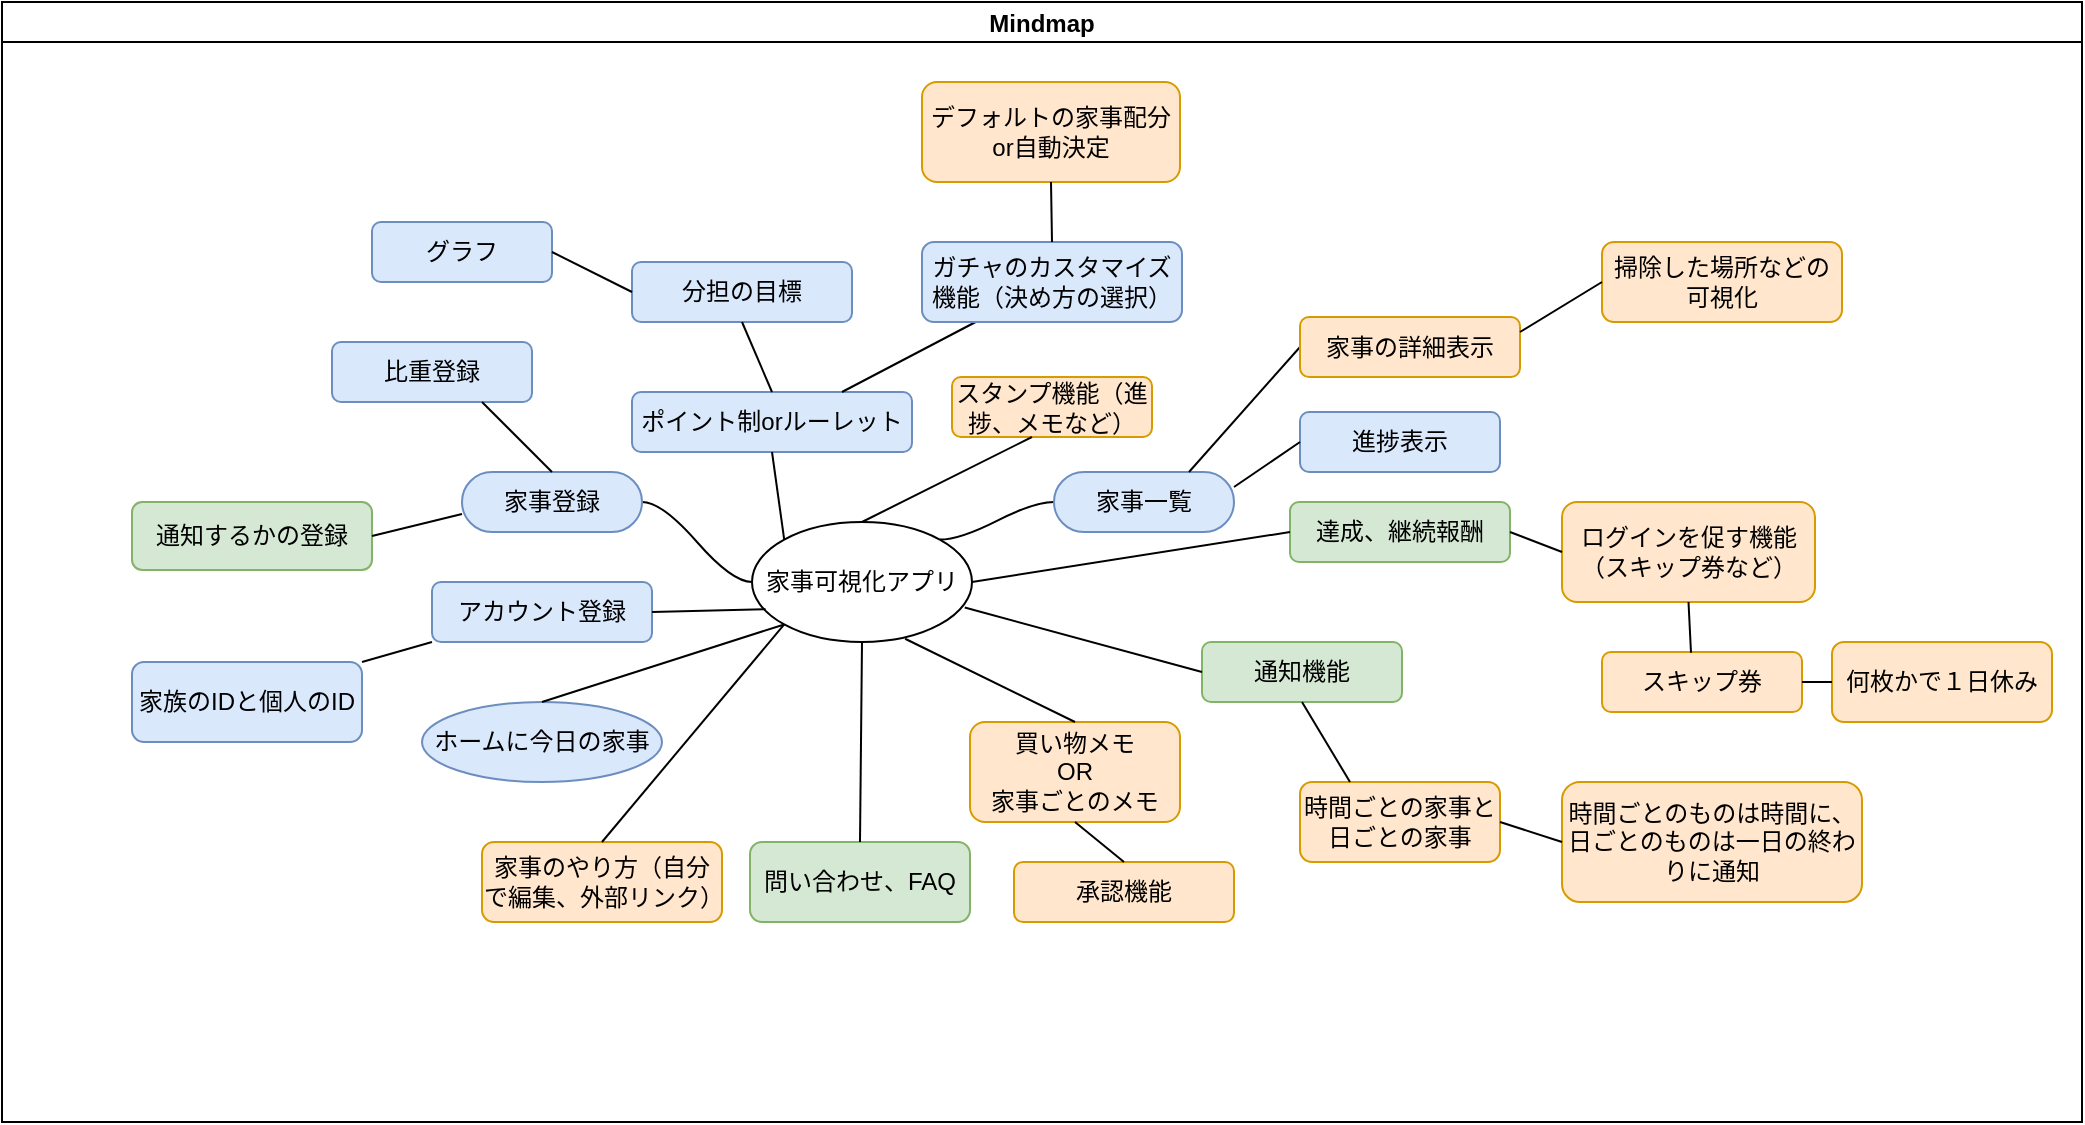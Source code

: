 <mxfile>
    <diagram id="L1PVXA0rxAgZORsh_Nrg" name="ページ1">
        <mxGraphModel dx="986" dy="659" grid="1" gridSize="10" guides="1" tooltips="1" connect="1" arrows="1" fold="1" page="1" pageScale="1" pageWidth="1169" pageHeight="827" math="0" shadow="0">
            <root>
                <mxCell id="0"/>
                <mxCell id="1" parent="0"/>
                <mxCell id="2" value="Mindmap" style="swimlane;startSize=20;horizontal=1;containerType=tree;" parent="1" vertex="1">
                    <mxGeometry x="40" y="40" width="1040" height="560" as="geometry">
                        <mxRectangle x="40" y="40" width="90" height="30" as="alternateBounds"/>
                    </mxGeometry>
                </mxCell>
                <mxCell id="3" value="" style="edgeStyle=entityRelationEdgeStyle;startArrow=none;endArrow=none;segment=10;curved=1;sourcePerimeterSpacing=0;targetPerimeterSpacing=0;exitX=1;exitY=0;exitDx=0;exitDy=0;" parent="2" source="7" target="8" edge="1">
                    <mxGeometry relative="1" as="geometry"/>
                </mxCell>
                <mxCell id="5" value="" style="edgeStyle=entityRelationEdgeStyle;startArrow=none;endArrow=none;segment=10;curved=1;sourcePerimeterSpacing=0;targetPerimeterSpacing=0;" parent="2" source="7" target="10" edge="1">
                    <mxGeometry relative="1" as="geometry"/>
                </mxCell>
                <mxCell id="7" value="家事可視化アプリ" style="ellipse;whiteSpace=wrap;html=1;align=center;treeFolding=1;treeMoving=1;newEdgeStyle={&quot;edgeStyle&quot;:&quot;entityRelationEdgeStyle&quot;,&quot;startArrow&quot;:&quot;none&quot;,&quot;endArrow&quot;:&quot;none&quot;,&quot;segment&quot;:10,&quot;curved&quot;:1,&quot;sourcePerimeterSpacing&quot;:0,&quot;targetPerimeterSpacing&quot;:0};" parent="2" vertex="1">
                    <mxGeometry x="375" y="260" width="110" height="60" as="geometry"/>
                </mxCell>
                <mxCell id="8" value="家事一覧" style="whiteSpace=wrap;html=1;rounded=1;arcSize=50;align=center;verticalAlign=middle;strokeWidth=1;autosize=1;spacing=4;treeFolding=1;treeMoving=1;newEdgeStyle={&quot;edgeStyle&quot;:&quot;entityRelationEdgeStyle&quot;,&quot;startArrow&quot;:&quot;none&quot;,&quot;endArrow&quot;:&quot;none&quot;,&quot;segment&quot;:10,&quot;curved&quot;:1,&quot;sourcePerimeterSpacing&quot;:0,&quot;targetPerimeterSpacing&quot;:0};fillColor=#dae8fc;strokeColor=#6c8ebf;" parent="2" vertex="1">
                    <mxGeometry x="526" y="235" width="90" height="30" as="geometry"/>
                </mxCell>
                <mxCell id="10" value="家事登録" style="whiteSpace=wrap;html=1;rounded=1;arcSize=50;align=center;verticalAlign=middle;strokeWidth=1;autosize=1;spacing=4;treeFolding=1;treeMoving=1;newEdgeStyle={&quot;edgeStyle&quot;:&quot;entityRelationEdgeStyle&quot;,&quot;startArrow&quot;:&quot;none&quot;,&quot;endArrow&quot;:&quot;none&quot;,&quot;segment&quot;:10,&quot;curved&quot;:1,&quot;sourcePerimeterSpacing&quot;:0,&quot;targetPerimeterSpacing&quot;:0};fillColor=#dae8fc;strokeColor=#6c8ebf;" parent="2" vertex="1">
                    <mxGeometry x="230" y="235" width="90" height="30" as="geometry"/>
                </mxCell>
                <mxCell id="15" value="ホームに今日の家事" style="ellipse;whiteSpace=wrap;html=1;fillColor=#dae8fc;strokeColor=#6c8ebf;" parent="2" vertex="1">
                    <mxGeometry x="210" y="350" width="120" height="40" as="geometry"/>
                </mxCell>
                <mxCell id="16" value="" style="endArrow=none;html=1;entryX=0;entryY=1;entryDx=0;entryDy=0;exitX=0.5;exitY=0;exitDx=0;exitDy=0;" parent="2" source="15" target="7" edge="1">
                    <mxGeometry width="50" height="50" relative="1" as="geometry">
                        <mxPoint x="395" y="380" as="sourcePoint"/>
                        <mxPoint x="445" y="330" as="targetPoint"/>
                    </mxGeometry>
                </mxCell>
                <mxCell id="17" value="進捗表示" style="rounded=1;whiteSpace=wrap;html=1;fillColor=#dae8fc;strokeColor=#6c8ebf;" parent="2" vertex="1">
                    <mxGeometry x="649" y="205" width="100" height="30" as="geometry"/>
                </mxCell>
                <mxCell id="18" value="" style="endArrow=none;html=1;entryX=0;entryY=0.5;entryDx=0;entryDy=0;exitX=0.75;exitY=0;exitDx=0;exitDy=0;" parent="2" target="59" edge="1" source="8">
                    <mxGeometry width="50" height="50" relative="1" as="geometry">
                        <mxPoint x="615" y="240" as="sourcePoint"/>
                        <mxPoint x="635" y="217.5" as="targetPoint"/>
                        <Array as="points"/>
                    </mxGeometry>
                </mxCell>
                <mxCell id="19" value="ポイント制orルーレット" style="rounded=1;whiteSpace=wrap;html=1;fillColor=#dae8fc;strokeColor=#6c8ebf;" parent="2" vertex="1">
                    <mxGeometry x="315" y="195" width="140" height="30" as="geometry"/>
                </mxCell>
                <mxCell id="20" value="分担の目標" style="rounded=1;whiteSpace=wrap;html=1;fillColor=#dae8fc;strokeColor=#6c8ebf;" parent="2" vertex="1">
                    <mxGeometry x="315" y="130" width="110" height="30" as="geometry"/>
                </mxCell>
                <mxCell id="21" value="" style="endArrow=none;html=1;exitX=0.5;exitY=0;exitDx=0;exitDy=0;entryX=0.5;entryY=1;entryDx=0;entryDy=0;" parent="2" source="19" target="20" edge="1">
                    <mxGeometry width="50" height="50" relative="1" as="geometry">
                        <mxPoint x="375" y="210" as="sourcePoint"/>
                        <mxPoint x="425" y="160" as="targetPoint"/>
                    </mxGeometry>
                </mxCell>
                <mxCell id="22" value="" style="endArrow=none;html=1;exitX=0;exitY=0;exitDx=0;exitDy=0;entryX=0.5;entryY=1;entryDx=0;entryDy=0;" parent="2" source="7" target="19" edge="1">
                    <mxGeometry width="50" height="50" relative="1" as="geometry">
                        <mxPoint x="375" y="275" as="sourcePoint"/>
                        <mxPoint x="425" y="225" as="targetPoint"/>
                    </mxGeometry>
                </mxCell>
                <mxCell id="23" value="通知機能" style="rounded=1;whiteSpace=wrap;html=1;fillColor=#d5e8d4;strokeColor=#82b366;" parent="2" vertex="1">
                    <mxGeometry x="600" y="320" width="100" height="30" as="geometry"/>
                </mxCell>
                <mxCell id="24" value="時間ごとの家事と日ごとの家事" style="rounded=1;whiteSpace=wrap;html=1;fillColor=#ffe6cc;strokeColor=#d79b00;" parent="2" vertex="1">
                    <mxGeometry x="649" y="390" width="100" height="40" as="geometry"/>
                </mxCell>
                <mxCell id="25" value="時間ごとのものは時間に、日ごとのものは一日の終わりに通知" style="rounded=1;whiteSpace=wrap;html=1;fillColor=#ffe6cc;strokeColor=#d79b00;" parent="2" vertex="1">
                    <mxGeometry x="780" y="390" width="150" height="60" as="geometry"/>
                </mxCell>
                <mxCell id="26" value="通知するかの登録" style="rounded=1;whiteSpace=wrap;html=1;fillColor=#d5e8d4;strokeColor=#82b366;" parent="2" vertex="1">
                    <mxGeometry x="65" y="250" width="120" height="34" as="geometry"/>
                </mxCell>
                <mxCell id="27" value="" style="endArrow=none;html=1;exitX=1;exitY=0.5;exitDx=0;exitDy=0;" parent="2" source="26" edge="1">
                    <mxGeometry width="50" height="50" relative="1" as="geometry">
                        <mxPoint x="180" y="306" as="sourcePoint"/>
                        <mxPoint x="230" y="256" as="targetPoint"/>
                    </mxGeometry>
                </mxCell>
                <mxCell id="28" value="アカウント登録" style="rounded=1;whiteSpace=wrap;html=1;fillColor=#dae8fc;strokeColor=#6c8ebf;" parent="2" vertex="1">
                    <mxGeometry x="215" y="290" width="110" height="30" as="geometry"/>
                </mxCell>
                <mxCell id="29" value="家族のIDと個人のID" style="rounded=1;whiteSpace=wrap;html=1;fillColor=#dae8fc;strokeColor=#6c8ebf;" parent="2" vertex="1">
                    <mxGeometry x="65" y="330" width="115" height="40" as="geometry"/>
                </mxCell>
                <mxCell id="32" value="" style="endArrow=none;html=1;exitX=1;exitY=0;exitDx=0;exitDy=0;entryX=0;entryY=1;entryDx=0;entryDy=0;" parent="2" source="29" edge="1" target="28">
                    <mxGeometry width="50" height="50" relative="1" as="geometry">
                        <mxPoint x="136" y="380" as="sourcePoint"/>
                        <mxPoint x="186" y="330" as="targetPoint"/>
                    </mxGeometry>
                </mxCell>
                <mxCell id="33" value="" style="endArrow=none;html=1;exitX=0.25;exitY=0;exitDx=0;exitDy=0;entryX=0.5;entryY=1;entryDx=0;entryDy=0;" parent="2" source="24" edge="1" target="23">
                    <mxGeometry width="50" height="50" relative="1" as="geometry">
                        <mxPoint x="605" y="370" as="sourcePoint"/>
                        <mxPoint x="655" y="320" as="targetPoint"/>
                    </mxGeometry>
                </mxCell>
                <mxCell id="34" value="" style="endArrow=none;html=1;exitX=0;exitY=0.5;exitDx=0;exitDy=0;entryX=1;entryY=0.5;entryDx=0;entryDy=0;" parent="2" source="25" edge="1" target="24">
                    <mxGeometry width="50" height="50" relative="1" as="geometry">
                        <mxPoint x="675" y="430" as="sourcePoint"/>
                        <mxPoint x="725" y="380" as="targetPoint"/>
                    </mxGeometry>
                </mxCell>
                <mxCell id="35" value="比重登録" style="rounded=1;whiteSpace=wrap;html=1;fillColor=#dae8fc;strokeColor=#6c8ebf;" parent="2" vertex="1">
                    <mxGeometry x="165" y="170" width="100" height="30" as="geometry"/>
                </mxCell>
                <mxCell id="36" value="" style="endArrow=none;html=1;exitX=0.5;exitY=0;exitDx=0;exitDy=0;" parent="2" source="10" edge="1">
                    <mxGeometry width="50" height="50" relative="1" as="geometry">
                        <mxPoint x="190" y="250" as="sourcePoint"/>
                        <mxPoint x="240" y="200" as="targetPoint"/>
                    </mxGeometry>
                </mxCell>
                <mxCell id="37" value="買い物メモ&lt;div&gt;OR&lt;/div&gt;&lt;div&gt;&lt;span style=&quot;background-color: transparent;&quot;&gt;家事ごとのメモ&lt;/span&gt;&lt;/div&gt;" style="rounded=1;whiteSpace=wrap;html=1;fillColor=#ffe6cc;strokeColor=#d79b00;" parent="2" vertex="1">
                    <mxGeometry x="484" y="360" width="105" height="50" as="geometry"/>
                </mxCell>
                <mxCell id="38" value="" style="endArrow=none;html=1;exitX=0.75;exitY=0;exitDx=0;exitDy=0;" parent="2" source="19" target="39" edge="1">
                    <mxGeometry width="50" height="50" relative="1" as="geometry">
                        <mxPoint x="415" y="470" as="sourcePoint"/>
                        <mxPoint x="465" y="420" as="targetPoint"/>
                    </mxGeometry>
                </mxCell>
                <mxCell id="39" value="ガチャのカスタマイズ機能（決め方の選択）" style="rounded=1;whiteSpace=wrap;html=1;fillColor=#dae8fc;strokeColor=#6c8ebf;" parent="2" vertex="1">
                    <mxGeometry x="460" y="120" width="130" height="40" as="geometry"/>
                </mxCell>
                <mxCell id="40" value="家事のやり方（自分で編集、外部リンク）" style="rounded=1;whiteSpace=wrap;html=1;fillColor=#ffe6cc;strokeColor=#d79b00;" parent="2" vertex="1">
                    <mxGeometry x="240" y="420" width="120" height="40" as="geometry"/>
                </mxCell>
                <mxCell id="41" value="" style="endArrow=none;html=1;exitX=0.5;exitY=0;exitDx=0;exitDy=0;entryX=0.696;entryY=0.973;entryDx=0;entryDy=0;entryPerimeter=0;" parent="2" source="37" edge="1" target="7">
                    <mxGeometry width="50" height="50" relative="1" as="geometry">
                        <mxPoint x="425" y="360" as="sourcePoint"/>
                        <mxPoint x="475" y="310" as="targetPoint"/>
                    </mxGeometry>
                </mxCell>
                <mxCell id="42" value="デフォルトの家事配分or自動決定" style="rounded=1;whiteSpace=wrap;html=1;fillColor=#ffe6cc;strokeColor=#d79b00;" parent="2" vertex="1">
                    <mxGeometry x="460" y="40" width="129" height="50" as="geometry"/>
                </mxCell>
                <mxCell id="43" value="" style="endArrow=none;html=1;exitX=0.5;exitY=0;exitDx=0;exitDy=0;entryX=0.5;entryY=1;entryDx=0;entryDy=0;" parent="2" source="39" edge="1" target="42">
                    <mxGeometry width="50" height="50" relative="1" as="geometry">
                        <mxPoint x="575" y="170" as="sourcePoint"/>
                        <mxPoint x="625" y="120" as="targetPoint"/>
                    </mxGeometry>
                </mxCell>
                <mxCell id="44" value="" style="endArrow=none;html=1;exitX=0.5;exitY=0;exitDx=0;exitDy=0;entryX=0;entryY=1;entryDx=0;entryDy=0;" parent="2" source="40" edge="1" target="7">
                    <mxGeometry width="50" height="50" relative="1" as="geometry">
                        <mxPoint x="385" y="370" as="sourcePoint"/>
                        <mxPoint x="435" y="320" as="targetPoint"/>
                    </mxGeometry>
                </mxCell>
                <mxCell id="45" value="承認機能" style="rounded=1;whiteSpace=wrap;html=1;fillColor=#ffe6cc;strokeColor=#d79b00;" parent="2" vertex="1">
                    <mxGeometry x="506" y="430" width="110" height="30" as="geometry"/>
                </mxCell>
                <mxCell id="46" value="スタンプ機能（進捗、メモなど）" style="rounded=1;whiteSpace=wrap;html=1;fillColor=#ffe6cc;strokeColor=#d79b00;" parent="2" vertex="1">
                    <mxGeometry x="475" y="187.5" width="100" height="30" as="geometry"/>
                </mxCell>
                <mxCell id="47" value="" style="endArrow=none;html=1;exitX=0.5;exitY=0;exitDx=0;exitDy=0;entryX=0.5;entryY=1;entryDx=0;entryDy=0;" parent="2" source="45" edge="1" target="37">
                    <mxGeometry width="50" height="50" relative="1" as="geometry">
                        <mxPoint x="515" y="440" as="sourcePoint"/>
                        <mxPoint x="540" y="400" as="targetPoint"/>
                    </mxGeometry>
                </mxCell>
                <mxCell id="48" value="" style="endArrow=none;html=1;exitX=0.5;exitY=0;exitDx=0;exitDy=0;" parent="2" edge="1" source="7">
                    <mxGeometry width="50" height="50" relative="1" as="geometry">
                        <mxPoint x="465" y="267.5" as="sourcePoint"/>
                        <mxPoint x="515" y="217.5" as="targetPoint"/>
                    </mxGeometry>
                </mxCell>
                <mxCell id="49" value="問い合わせ、FAQ" style="rounded=1;whiteSpace=wrap;html=1;fillColor=#d5e8d4;strokeColor=#82b366;" parent="2" vertex="1">
                    <mxGeometry x="374" y="420" width="110" height="40" as="geometry"/>
                </mxCell>
                <mxCell id="50" value="" style="endArrow=none;html=1;exitX=0.5;exitY=0;exitDx=0;exitDy=0;entryX=0.5;entryY=1;entryDx=0;entryDy=0;" parent="2" source="49" edge="1" target="7">
                    <mxGeometry width="50" height="50" relative="1" as="geometry">
                        <mxPoint x="415" y="370" as="sourcePoint"/>
                        <mxPoint x="445" y="318" as="targetPoint"/>
                    </mxGeometry>
                </mxCell>
                <mxCell id="51" value="ログインを促す機能&lt;div&gt;（スキップ券など）&lt;/div&gt;" style="rounded=1;whiteSpace=wrap;html=1;fillColor=#ffe6cc;strokeColor=#d79b00;" parent="2" vertex="1">
                    <mxGeometry x="780" y="250" width="126.5" height="50" as="geometry"/>
                </mxCell>
                <mxCell id="52" value="スキップ券" style="rounded=1;whiteSpace=wrap;html=1;fillColor=#ffe6cc;strokeColor=#d79b00;" parent="2" vertex="1">
                    <mxGeometry x="800" y="325" width="100" height="30" as="geometry"/>
                </mxCell>
                <mxCell id="53" value="何枚かで１日休み" style="rounded=1;whiteSpace=wrap;html=1;fillColor=#ffe6cc;strokeColor=#d79b00;" parent="2" vertex="1">
                    <mxGeometry x="915" y="320" width="110" height="40" as="geometry"/>
                </mxCell>
                <mxCell id="54" value="達成、継続報酬" style="rounded=1;whiteSpace=wrap;html=1;fillColor=#d5e8d4;strokeColor=#82b366;" parent="2" vertex="1">
                    <mxGeometry x="644" y="250" width="110" height="30" as="geometry"/>
                </mxCell>
                <mxCell id="55" value="" style="endArrow=none;html=1;exitX=1;exitY=0.5;exitDx=0;exitDy=0;entryX=0;entryY=0.5;entryDx=0;entryDy=0;" parent="2" edge="1" target="54" source="7">
                    <mxGeometry width="50" height="50" relative="1" as="geometry">
                        <mxPoint x="485" y="290" as="sourcePoint"/>
                        <mxPoint x="625" y="265" as="targetPoint"/>
                    </mxGeometry>
                </mxCell>
                <mxCell id="57" value="掃除した場所などの可視化" style="rounded=1;whiteSpace=wrap;html=1;fillColor=#ffe6cc;strokeColor=#d79b00;" parent="2" vertex="1">
                    <mxGeometry x="800" y="120" width="120" height="40" as="geometry"/>
                </mxCell>
                <mxCell id="58" value="" style="endArrow=none;html=1;exitX=0.5;exitY=1;exitDx=0;exitDy=0;entryX=0.445;entryY=0.013;entryDx=0;entryDy=0;entryPerimeter=0;" parent="2" source="51" edge="1" target="52">
                    <mxGeometry width="50" height="50" relative="1" as="geometry">
                        <mxPoint x="737.5" y="400" as="sourcePoint"/>
                        <mxPoint x="845" y="370" as="targetPoint"/>
                        <Array as="points"/>
                    </mxGeometry>
                </mxCell>
                <mxCell id="59" value="家事の詳細表示" style="rounded=1;whiteSpace=wrap;html=1;fillColor=#ffe6cc;strokeColor=#d79b00;" parent="2" vertex="1">
                    <mxGeometry x="649" y="157.5" width="110" height="30" as="geometry"/>
                </mxCell>
                <mxCell id="60" value="" style="endArrow=none;html=1;exitX=1;exitY=0.25;exitDx=0;exitDy=0;entryX=0;entryY=0.5;entryDx=0;entryDy=0;" parent="2" source="8" edge="1" target="17">
                    <mxGeometry width="50" height="50" relative="1" as="geometry">
                        <mxPoint x="647" y="267.5" as="sourcePoint"/>
                        <mxPoint x="697" y="217.5" as="targetPoint"/>
                    </mxGeometry>
                </mxCell>
                <mxCell id="61" value="" style="endArrow=none;html=1;exitX=1;exitY=0.25;exitDx=0;exitDy=0;entryX=0;entryY=0.5;entryDx=0;entryDy=0;" parent="2" source="59" target="57" edge="1">
                    <mxGeometry width="50" height="50" relative="1" as="geometry">
                        <mxPoint x="715" y="190" as="sourcePoint"/>
                        <mxPoint x="765" y="140" as="targetPoint"/>
                    </mxGeometry>
                </mxCell>
                <mxCell id="62" value="" style="endArrow=none;html=1;exitX=1;exitY=0.5;exitDx=0;exitDy=0;entryX=0;entryY=0.5;entryDx=0;entryDy=0;" parent="2" source="52" edge="1" target="53">
                    <mxGeometry width="50" height="50" relative="1" as="geometry">
                        <mxPoint x="845" y="416" as="sourcePoint"/>
                        <mxPoint x="915" y="365" as="targetPoint"/>
                    </mxGeometry>
                </mxCell>
                <mxCell id="63" value="" style="endArrow=none;html=1;exitX=0;exitY=0.5;exitDx=0;exitDy=0;entryX=1;entryY=0.5;entryDx=0;entryDy=0;" parent="2" source="51" edge="1" target="54">
                    <mxGeometry width="50" height="50" relative="1" as="geometry">
                        <mxPoint x="685" y="330" as="sourcePoint"/>
                        <mxPoint x="735" y="280" as="targetPoint"/>
                    </mxGeometry>
                </mxCell>
                <mxCell id="64" value="グラフ" style="rounded=1;whiteSpace=wrap;html=1;fillColor=#dae8fc;strokeColor=#6c8ebf;" parent="2" vertex="1">
                    <mxGeometry x="185" y="110" width="90" height="30" as="geometry"/>
                </mxCell>
                <mxCell id="65" value="" style="endArrow=none;html=1;entryX=1;entryY=0.5;entryDx=0;entryDy=0;exitX=0;exitY=0.5;exitDx=0;exitDy=0;" parent="2" target="64" edge="1" source="20">
                    <mxGeometry width="50" height="50" relative="1" as="geometry">
                        <mxPoint x="315" y="150" as="sourcePoint"/>
                        <mxPoint x="365" y="100" as="targetPoint"/>
                    </mxGeometry>
                </mxCell>
                <mxCell id="72" value="" style="endArrow=none;html=1;exitX=1;exitY=0.5;exitDx=0;exitDy=0;entryX=0.062;entryY=0.727;entryDx=0;entryDy=0;entryPerimeter=0;" edge="1" parent="2" source="28" target="7">
                    <mxGeometry width="50" height="50" relative="1" as="geometry">
                        <mxPoint x="165" y="370" as="sourcePoint"/>
                        <mxPoint x="385" y="300" as="targetPoint"/>
                    </mxGeometry>
                </mxCell>
                <mxCell id="79" value="" style="endArrow=none;html=1;exitX=0.967;exitY=0.713;exitDx=0;exitDy=0;exitPerimeter=0;entryX=0;entryY=0.5;entryDx=0;entryDy=0;" edge="1" parent="2" source="7" target="23">
                    <mxGeometry width="50" height="50" relative="1" as="geometry">
                        <mxPoint x="475" y="350" as="sourcePoint"/>
                        <mxPoint x="525" y="300" as="targetPoint"/>
                    </mxGeometry>
                </mxCell>
            </root>
        </mxGraphModel>
    </diagram>
</mxfile>